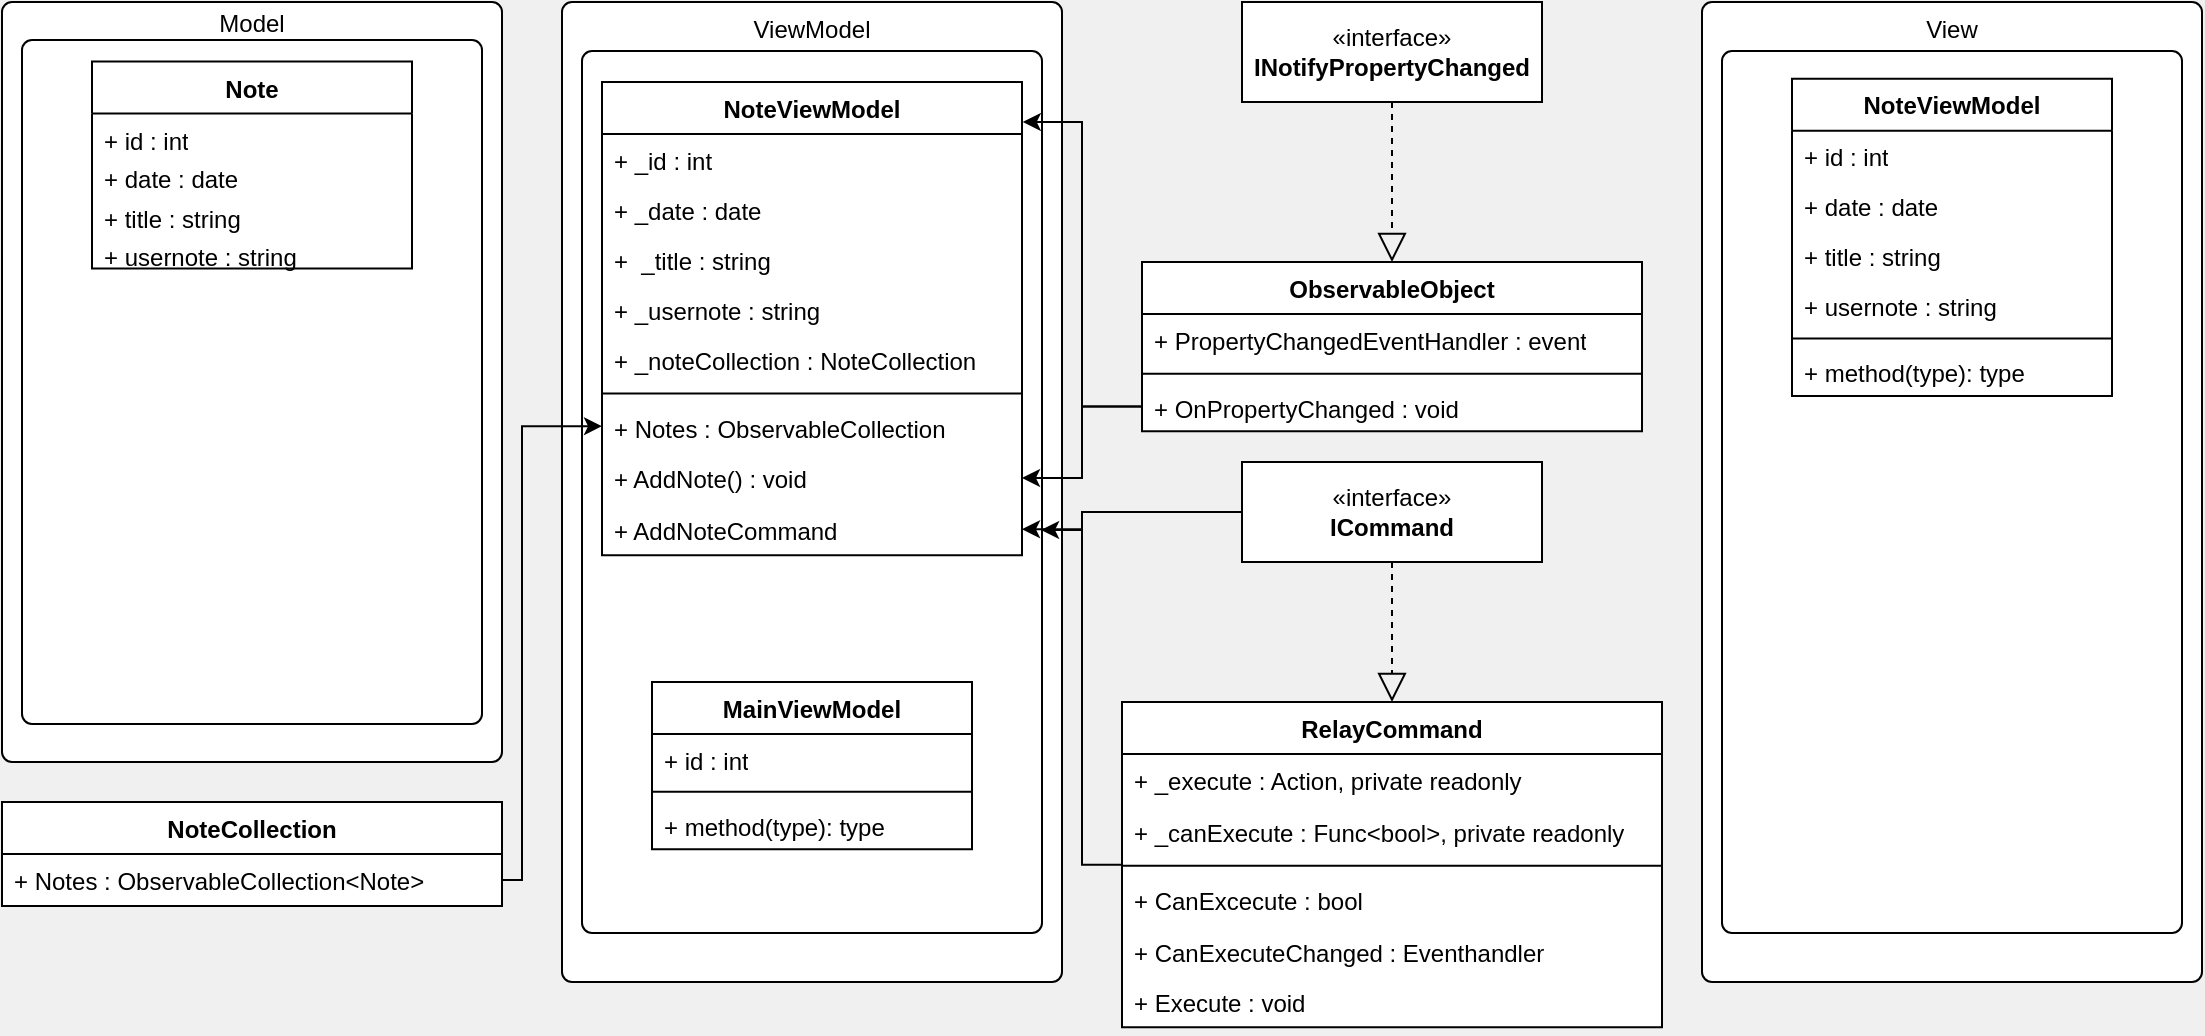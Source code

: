 <mxfile version="26.0.9">
  <diagram name="Seite-1" id="2K744khJnqIdj-mJZ_V_">
    <mxGraphModel dx="1434" dy="836" grid="1" gridSize="10" guides="1" tooltips="1" connect="1" arrows="1" fold="1" page="1" pageScale="1" pageWidth="1169" pageHeight="827" background="light-dark(#f0f0f0, #121212)" math="0" shadow="0">
      <root>
        <mxCell id="0" />
        <mxCell id="1" parent="0" />
        <mxCell id="NKt_yzbQWCPBBMOl1n2d-8" value="" style="rounded=1;absoluteArcSize=1;html=1;arcSize=10;labelBackgroundColor=none;" parent="1" vertex="1">
          <mxGeometry x="40" y="40" width="250" height="380" as="geometry" />
        </mxCell>
        <mxCell id="NKt_yzbQWCPBBMOl1n2d-9" value="Model" style="html=1;shape=mxgraph.er.anchor;whiteSpace=wrap;labelBackgroundColor=none;" parent="NKt_yzbQWCPBBMOl1n2d-8" vertex="1">
          <mxGeometry x="95" y="-0.003" width="60" height="22.353" as="geometry" />
        </mxCell>
        <mxCell id="NKt_yzbQWCPBBMOl1n2d-10" value="" style="rounded=1;absoluteArcSize=1;html=1;arcSize=10;whiteSpace=wrap;points=[];labelBackgroundColor=none;" parent="NKt_yzbQWCPBBMOl1n2d-8" vertex="1">
          <mxGeometry x="10" y="19.0" width="230" height="342.0" as="geometry" />
        </mxCell>
        <mxCell id="NKt_yzbQWCPBBMOl1n2d-1" value="Note" style="swimlane;fontStyle=1;align=center;verticalAlign=top;childLayout=stackLayout;horizontal=1;startSize=26;horizontalStack=0;resizeParent=1;resizeParentMax=0;resizeLast=0;collapsible=1;marginBottom=0;whiteSpace=wrap;html=1;shadow=0;labelBackgroundColor=none;swimlaneFillColor=default;" parent="NKt_yzbQWCPBBMOl1n2d-8" vertex="1">
          <mxGeometry x="45" y="29.804" width="160" height="103.49" as="geometry" />
        </mxCell>
        <mxCell id="NKt_yzbQWCPBBMOl1n2d-6" value="+ id : int" style="text;strokeColor=none;fillColor=none;align=left;verticalAlign=top;spacingLeft=4;spacingRight=4;overflow=hidden;rotatable=0;points=[[0,0.5],[1,0.5]];portConstraint=eastwest;whiteSpace=wrap;html=1;labelBackgroundColor=none;" parent="NKt_yzbQWCPBBMOl1n2d-1" vertex="1">
          <mxGeometry y="26" width="160" height="19.373" as="geometry" />
        </mxCell>
        <mxCell id="NKt_yzbQWCPBBMOl1n2d-7" value="+ date : date" style="text;strokeColor=none;fillColor=none;align=left;verticalAlign=top;spacingLeft=4;spacingRight=4;overflow=hidden;rotatable=0;points=[[0,0.5],[1,0.5]];portConstraint=eastwest;whiteSpace=wrap;html=1;labelBackgroundColor=none;" parent="NKt_yzbQWCPBBMOl1n2d-1" vertex="1">
          <mxGeometry y="45.373" width="160" height="19.373" as="geometry" />
        </mxCell>
        <mxCell id="NKt_yzbQWCPBBMOl1n2d-5" value="+ title : string" style="text;strokeColor=none;fillColor=none;align=left;verticalAlign=top;spacingLeft=4;spacingRight=4;overflow=hidden;rotatable=0;points=[[0,0.5],[1,0.5]];portConstraint=eastwest;whiteSpace=wrap;html=1;labelBackgroundColor=none;" parent="NKt_yzbQWCPBBMOl1n2d-1" vertex="1">
          <mxGeometry y="64.745" width="160" height="19.373" as="geometry" />
        </mxCell>
        <mxCell id="NKt_yzbQWCPBBMOl1n2d-2" value="+ usernote : string" style="text;strokeColor=none;fillColor=none;align=left;verticalAlign=top;spacingLeft=4;spacingRight=4;overflow=hidden;rotatable=0;points=[[0,0.5],[1,0.5]];portConstraint=eastwest;whiteSpace=wrap;html=1;labelBackgroundColor=none;" parent="NKt_yzbQWCPBBMOl1n2d-1" vertex="1">
          <mxGeometry y="84.118" width="160" height="19.373" as="geometry" />
        </mxCell>
        <mxCell id="NKt_yzbQWCPBBMOl1n2d-14" value="" style="rounded=1;absoluteArcSize=1;html=1;arcSize=10;labelBackgroundColor=none;" parent="1" vertex="1">
          <mxGeometry x="320" y="40" width="250" height="490" as="geometry" />
        </mxCell>
        <mxCell id="NKt_yzbQWCPBBMOl1n2d-15" value="ViewModel" style="html=1;shape=mxgraph.er.anchor;whiteSpace=wrap;labelBackgroundColor=none;" parent="NKt_yzbQWCPBBMOl1n2d-14" vertex="1">
          <mxGeometry x="95" y="-0.004" width="60" height="28.824" as="geometry" />
        </mxCell>
        <mxCell id="NKt_yzbQWCPBBMOl1n2d-16" value="" style="rounded=1;absoluteArcSize=1;html=1;arcSize=10;whiteSpace=wrap;points=[];labelBackgroundColor=none;" parent="NKt_yzbQWCPBBMOl1n2d-14" vertex="1">
          <mxGeometry x="10" y="24.5" width="230" height="441" as="geometry" />
        </mxCell>
        <mxCell id="NKt_yzbQWCPBBMOl1n2d-17" value="NoteViewModel" style="swimlane;fontStyle=1;align=center;verticalAlign=top;childLayout=stackLayout;horizontal=1;startSize=26;horizontalStack=0;resizeParent=1;resizeParentMax=0;resizeLast=0;collapsible=1;marginBottom=0;whiteSpace=wrap;html=1;shadow=0;labelBackgroundColor=none;swimlaneFillColor=default;" parent="NKt_yzbQWCPBBMOl1n2d-14" vertex="1">
          <mxGeometry x="20" y="40" width="210" height="236.588" as="geometry" />
        </mxCell>
        <mxCell id="NKt_yzbQWCPBBMOl1n2d-18" value="+ _id : int" style="text;strokeColor=none;fillColor=none;align=left;verticalAlign=top;spacingLeft=4;spacingRight=4;overflow=hidden;rotatable=0;points=[[0,0.5],[1,0.5]];portConstraint=eastwest;whiteSpace=wrap;html=1;labelBackgroundColor=none;" parent="NKt_yzbQWCPBBMOl1n2d-17" vertex="1">
          <mxGeometry y="26" width="210" height="24.98" as="geometry" />
        </mxCell>
        <mxCell id="NKt_yzbQWCPBBMOl1n2d-19" value="+ _date : date" style="text;strokeColor=none;fillColor=none;align=left;verticalAlign=top;spacingLeft=4;spacingRight=4;overflow=hidden;rotatable=0;points=[[0,0.5],[1,0.5]];portConstraint=eastwest;whiteSpace=wrap;html=1;labelBackgroundColor=none;" parent="NKt_yzbQWCPBBMOl1n2d-17" vertex="1">
          <mxGeometry y="50.98" width="210" height="24.98" as="geometry" />
        </mxCell>
        <mxCell id="NKt_yzbQWCPBBMOl1n2d-20" value="+&amp;nbsp; _title : string" style="text;strokeColor=none;fillColor=none;align=left;verticalAlign=top;spacingLeft=4;spacingRight=4;overflow=hidden;rotatable=0;points=[[0,0.5],[1,0.5]];portConstraint=eastwest;whiteSpace=wrap;html=1;labelBackgroundColor=none;" parent="NKt_yzbQWCPBBMOl1n2d-17" vertex="1">
          <mxGeometry y="75.961" width="210" height="24.98" as="geometry" />
        </mxCell>
        <mxCell id="NKt_yzbQWCPBBMOl1n2d-21" value="+ _usernote : string" style="text;strokeColor=none;fillColor=none;align=left;verticalAlign=top;spacingLeft=4;spacingRight=4;overflow=hidden;rotatable=0;points=[[0,0.5],[1,0.5]];portConstraint=eastwest;whiteSpace=wrap;html=1;labelBackgroundColor=none;" parent="NKt_yzbQWCPBBMOl1n2d-17" vertex="1">
          <mxGeometry y="100.941" width="210" height="24.98" as="geometry" />
        </mxCell>
        <mxCell id="NKt_yzbQWCPBBMOl1n2d-81" value="+ _noteCollection : NoteCollection" style="text;strokeColor=none;fillColor=none;align=left;verticalAlign=top;spacingLeft=4;spacingRight=4;overflow=hidden;rotatable=0;points=[[0,0.5],[1,0.5]];portConstraint=eastwest;whiteSpace=wrap;html=1;" parent="NKt_yzbQWCPBBMOl1n2d-17" vertex="1">
          <mxGeometry y="125.922" width="210" height="26" as="geometry" />
        </mxCell>
        <mxCell id="NKt_yzbQWCPBBMOl1n2d-22" value="" style="line;strokeWidth=1;fillColor=none;align=left;verticalAlign=middle;spacingTop=-1;spacingLeft=3;spacingRight=3;rotatable=0;labelPosition=right;points=[];portConstraint=eastwest;labelBackgroundColor=none;" parent="NKt_yzbQWCPBBMOl1n2d-17" vertex="1">
          <mxGeometry y="151.922" width="210" height="7.686" as="geometry" />
        </mxCell>
        <mxCell id="NKt_yzbQWCPBBMOl1n2d-23" value="+ Notes : ObservableCollection" style="text;strokeColor=none;fillColor=none;align=left;verticalAlign=top;spacingLeft=4;spacingRight=4;overflow=hidden;rotatable=0;points=[[0,0.5],[1,0.5]];portConstraint=eastwest;whiteSpace=wrap;html=1;labelBackgroundColor=none;" parent="NKt_yzbQWCPBBMOl1n2d-17" vertex="1">
          <mxGeometry y="159.608" width="210" height="24.98" as="geometry" />
        </mxCell>
        <mxCell id="NKt_yzbQWCPBBMOl1n2d-77" value="+ AddNote() : void" style="text;strokeColor=none;fillColor=none;align=left;verticalAlign=top;spacingLeft=4;spacingRight=4;overflow=hidden;rotatable=0;points=[[0,0.5],[1,0.5]];portConstraint=eastwest;whiteSpace=wrap;html=1;" parent="NKt_yzbQWCPBBMOl1n2d-17" vertex="1">
          <mxGeometry y="184.588" width="210" height="26" as="geometry" />
        </mxCell>
        <mxCell id="NKt_yzbQWCPBBMOl1n2d-79" value="+ AddNoteCommand" style="text;strokeColor=none;fillColor=none;align=left;verticalAlign=top;spacingLeft=4;spacingRight=4;overflow=hidden;rotatable=0;points=[[0,0.5],[1,0.5]];portConstraint=eastwest;whiteSpace=wrap;html=1;" parent="NKt_yzbQWCPBBMOl1n2d-17" vertex="1">
          <mxGeometry y="210.588" width="210" height="26" as="geometry" />
        </mxCell>
        <mxCell id="NKt_yzbQWCPBBMOl1n2d-64" value="MainViewModel" style="swimlane;fontStyle=1;align=center;verticalAlign=top;childLayout=stackLayout;horizontal=1;startSize=26;horizontalStack=0;resizeParent=1;resizeParentMax=0;resizeLast=0;collapsible=1;marginBottom=0;whiteSpace=wrap;html=1;shadow=0;labelBackgroundColor=none;swimlaneFillColor=default;" parent="NKt_yzbQWCPBBMOl1n2d-14" vertex="1">
          <mxGeometry x="45" y="340.001" width="160" height="83.647" as="geometry" />
        </mxCell>
        <mxCell id="NKt_yzbQWCPBBMOl1n2d-65" value="+ id : int" style="text;strokeColor=none;fillColor=none;align=left;verticalAlign=top;spacingLeft=4;spacingRight=4;overflow=hidden;rotatable=0;points=[[0,0.5],[1,0.5]];portConstraint=eastwest;whiteSpace=wrap;html=1;labelBackgroundColor=none;" parent="NKt_yzbQWCPBBMOl1n2d-64" vertex="1">
          <mxGeometry y="26" width="160" height="24.98" as="geometry" />
        </mxCell>
        <mxCell id="NKt_yzbQWCPBBMOl1n2d-69" value="" style="line;strokeWidth=1;fillColor=none;align=left;verticalAlign=middle;spacingTop=-1;spacingLeft=3;spacingRight=3;rotatable=0;labelPosition=right;points=[];portConstraint=eastwest;labelBackgroundColor=none;" parent="NKt_yzbQWCPBBMOl1n2d-64" vertex="1">
          <mxGeometry y="50.98" width="160" height="7.686" as="geometry" />
        </mxCell>
        <mxCell id="NKt_yzbQWCPBBMOl1n2d-70" value="+ method(type): type" style="text;strokeColor=none;fillColor=none;align=left;verticalAlign=top;spacingLeft=4;spacingRight=4;overflow=hidden;rotatable=0;points=[[0,0.5],[1,0.5]];portConstraint=eastwest;whiteSpace=wrap;html=1;labelBackgroundColor=none;" parent="NKt_yzbQWCPBBMOl1n2d-64" vertex="1">
          <mxGeometry y="58.667" width="160" height="24.98" as="geometry" />
        </mxCell>
        <mxCell id="NKt_yzbQWCPBBMOl1n2d-24" value="" style="rounded=1;absoluteArcSize=1;html=1;arcSize=10;labelBackgroundColor=none;" parent="1" vertex="1">
          <mxGeometry x="890" y="40" width="250" height="490" as="geometry" />
        </mxCell>
        <mxCell id="NKt_yzbQWCPBBMOl1n2d-25" value="View" style="html=1;shape=mxgraph.er.anchor;whiteSpace=wrap;labelBackgroundColor=none;" parent="NKt_yzbQWCPBBMOl1n2d-24" vertex="1">
          <mxGeometry x="95" y="-0.004" width="60" height="28.824" as="geometry" />
        </mxCell>
        <mxCell id="NKt_yzbQWCPBBMOl1n2d-26" value="" style="rounded=1;absoluteArcSize=1;html=1;arcSize=10;whiteSpace=wrap;points=[];labelBackgroundColor=none;" parent="NKt_yzbQWCPBBMOl1n2d-24" vertex="1">
          <mxGeometry x="10" y="24.5" width="230" height="441" as="geometry" />
        </mxCell>
        <mxCell id="NKt_yzbQWCPBBMOl1n2d-27" value="NoteViewModel" style="swimlane;fontStyle=1;align=center;verticalAlign=top;childLayout=stackLayout;horizontal=1;startSize=26;horizontalStack=0;resizeParent=1;resizeParentMax=0;resizeLast=0;collapsible=1;marginBottom=0;whiteSpace=wrap;html=1;shadow=0;labelBackgroundColor=none;swimlaneFillColor=default;" parent="NKt_yzbQWCPBBMOl1n2d-24" vertex="1">
          <mxGeometry x="45" y="38.431" width="160" height="158.588" as="geometry" />
        </mxCell>
        <mxCell id="NKt_yzbQWCPBBMOl1n2d-28" value="+ id : int" style="text;strokeColor=none;fillColor=none;align=left;verticalAlign=top;spacingLeft=4;spacingRight=4;overflow=hidden;rotatable=0;points=[[0,0.5],[1,0.5]];portConstraint=eastwest;whiteSpace=wrap;html=1;labelBackgroundColor=none;" parent="NKt_yzbQWCPBBMOl1n2d-27" vertex="1">
          <mxGeometry y="26" width="160" height="24.98" as="geometry" />
        </mxCell>
        <mxCell id="NKt_yzbQWCPBBMOl1n2d-29" value="+ date : date" style="text;strokeColor=none;fillColor=none;align=left;verticalAlign=top;spacingLeft=4;spacingRight=4;overflow=hidden;rotatable=0;points=[[0,0.5],[1,0.5]];portConstraint=eastwest;whiteSpace=wrap;html=1;labelBackgroundColor=none;" parent="NKt_yzbQWCPBBMOl1n2d-27" vertex="1">
          <mxGeometry y="50.98" width="160" height="24.98" as="geometry" />
        </mxCell>
        <mxCell id="NKt_yzbQWCPBBMOl1n2d-30" value="+ title : string" style="text;strokeColor=none;fillColor=none;align=left;verticalAlign=top;spacingLeft=4;spacingRight=4;overflow=hidden;rotatable=0;points=[[0,0.5],[1,0.5]];portConstraint=eastwest;whiteSpace=wrap;html=1;labelBackgroundColor=none;" parent="NKt_yzbQWCPBBMOl1n2d-27" vertex="1">
          <mxGeometry y="75.961" width="160" height="24.98" as="geometry" />
        </mxCell>
        <mxCell id="NKt_yzbQWCPBBMOl1n2d-31" value="+ usernote : string" style="text;strokeColor=none;fillColor=none;align=left;verticalAlign=top;spacingLeft=4;spacingRight=4;overflow=hidden;rotatable=0;points=[[0,0.5],[1,0.5]];portConstraint=eastwest;whiteSpace=wrap;html=1;labelBackgroundColor=none;" parent="NKt_yzbQWCPBBMOl1n2d-27" vertex="1">
          <mxGeometry y="100.941" width="160" height="24.98" as="geometry" />
        </mxCell>
        <mxCell id="NKt_yzbQWCPBBMOl1n2d-32" value="" style="line;strokeWidth=1;fillColor=none;align=left;verticalAlign=middle;spacingTop=-1;spacingLeft=3;spacingRight=3;rotatable=0;labelPosition=right;points=[];portConstraint=eastwest;labelBackgroundColor=none;" parent="NKt_yzbQWCPBBMOl1n2d-27" vertex="1">
          <mxGeometry y="125.922" width="160" height="7.686" as="geometry" />
        </mxCell>
        <mxCell id="NKt_yzbQWCPBBMOl1n2d-33" value="+ method(type): type" style="text;strokeColor=none;fillColor=none;align=left;verticalAlign=top;spacingLeft=4;spacingRight=4;overflow=hidden;rotatable=0;points=[[0,0.5],[1,0.5]];portConstraint=eastwest;whiteSpace=wrap;html=1;labelBackgroundColor=none;" parent="NKt_yzbQWCPBBMOl1n2d-27" vertex="1">
          <mxGeometry y="133.608" width="160" height="24.98" as="geometry" />
        </mxCell>
        <mxCell id="NKt_yzbQWCPBBMOl1n2d-34" value="«interface»&lt;br&gt;&lt;div&gt;&lt;b&gt;INotifyPropertyChanged&lt;/b&gt;&lt;/div&gt;" style="html=1;whiteSpace=wrap;labelBackgroundColor=none;" parent="1" vertex="1">
          <mxGeometry x="660" y="40" width="150" height="50" as="geometry" />
        </mxCell>
        <mxCell id="NKt_yzbQWCPBBMOl1n2d-40" value="ObservableObject" style="swimlane;fontStyle=1;align=center;verticalAlign=top;childLayout=stackLayout;horizontal=1;startSize=26;horizontalStack=0;resizeParent=1;resizeParentMax=0;resizeLast=0;collapsible=1;marginBottom=0;whiteSpace=wrap;html=1;shadow=0;labelBackgroundColor=none;swimlaneFillColor=default;" parent="1" vertex="1">
          <mxGeometry x="610" y="170" width="250" height="84.667" as="geometry" />
        </mxCell>
        <mxCell id="NKt_yzbQWCPBBMOl1n2d-47" value="+ PropertyChangedEventHandler : event" style="text;strokeColor=none;fillColor=none;align=left;verticalAlign=top;spacingLeft=4;spacingRight=4;overflow=hidden;rotatable=0;points=[[0,0.5],[1,0.5]];portConstraint=eastwest;whiteSpace=wrap;html=1;labelBackgroundColor=none;" parent="NKt_yzbQWCPBBMOl1n2d-40" vertex="1">
          <mxGeometry y="26" width="250" height="26" as="geometry" />
        </mxCell>
        <mxCell id="NKt_yzbQWCPBBMOl1n2d-45" value="" style="line;strokeWidth=1;fillColor=none;align=left;verticalAlign=middle;spacingTop=-1;spacingLeft=3;spacingRight=3;rotatable=0;labelPosition=right;points=[];portConstraint=eastwest;labelBackgroundColor=none;" parent="NKt_yzbQWCPBBMOl1n2d-40" vertex="1">
          <mxGeometry y="52" width="250" height="7.686" as="geometry" />
        </mxCell>
        <mxCell id="NKt_yzbQWCPBBMOl1n2d-46" value="+ OnPropertyChanged : void" style="text;strokeColor=none;fillColor=none;align=left;verticalAlign=top;spacingLeft=4;spacingRight=4;overflow=hidden;rotatable=0;points=[[0,0.5],[1,0.5]];portConstraint=eastwest;whiteSpace=wrap;html=1;labelBackgroundColor=none;" parent="NKt_yzbQWCPBBMOl1n2d-40" vertex="1">
          <mxGeometry y="59.686" width="250" height="24.98" as="geometry" />
        </mxCell>
        <mxCell id="NKt_yzbQWCPBBMOl1n2d-49" value="" style="endArrow=block;dashed=1;endFill=0;endSize=12;html=1;rounded=0;fontColor=default;exitX=0.5;exitY=1;exitDx=0;exitDy=0;labelBackgroundColor=none;" parent="1" source="NKt_yzbQWCPBBMOl1n2d-34" target="NKt_yzbQWCPBBMOl1n2d-40" edge="1">
          <mxGeometry width="160" relative="1" as="geometry">
            <mxPoint x="720" y="100" as="sourcePoint" />
            <mxPoint x="600" y="440" as="targetPoint" />
          </mxGeometry>
        </mxCell>
        <mxCell id="NKt_yzbQWCPBBMOl1n2d-80" style="edgeStyle=orthogonalEdgeStyle;rounded=0;orthogonalLoop=1;jettySize=auto;html=1;entryX=1;entryY=0.5;entryDx=0;entryDy=0;" parent="1" source="NKt_yzbQWCPBBMOl1n2d-51" target="NKt_yzbQWCPBBMOl1n2d-79" edge="1">
          <mxGeometry relative="1" as="geometry">
            <Array as="points">
              <mxPoint x="580" y="295" />
              <mxPoint x="580" y="304" />
            </Array>
          </mxGeometry>
        </mxCell>
        <mxCell id="NKt_yzbQWCPBBMOl1n2d-51" value="«interface»&lt;br&gt;&lt;div&gt;&lt;b&gt;ICommand&lt;/b&gt;&lt;/div&gt;" style="html=1;whiteSpace=wrap;labelBackgroundColor=none;" parent="1" vertex="1">
          <mxGeometry x="660" y="270" width="150" height="50" as="geometry" />
        </mxCell>
        <mxCell id="NKt_yzbQWCPBBMOl1n2d-84" style="edgeStyle=orthogonalEdgeStyle;rounded=0;orthogonalLoop=1;jettySize=auto;html=1;entryX=0.998;entryY=0.543;entryDx=0;entryDy=0;entryPerimeter=0;" parent="1" source="NKt_yzbQWCPBBMOl1n2d-52" target="NKt_yzbQWCPBBMOl1n2d-16" edge="1">
          <mxGeometry relative="1" as="geometry">
            <Array as="points">
              <mxPoint x="580" y="471" />
              <mxPoint x="580" y="304" />
            </Array>
          </mxGeometry>
        </mxCell>
        <mxCell id="NKt_yzbQWCPBBMOl1n2d-52" value="RelayCommand" style="swimlane;fontStyle=1;align=center;verticalAlign=top;childLayout=stackLayout;horizontal=1;startSize=26;horizontalStack=0;resizeParent=1;resizeParentMax=0;resizeLast=0;collapsible=1;marginBottom=0;whiteSpace=wrap;html=1;shadow=0;labelBackgroundColor=none;swimlaneFillColor=default;" parent="1" vertex="1">
          <mxGeometry x="600" y="390" width="270" height="162.667" as="geometry" />
        </mxCell>
        <mxCell id="NKt_yzbQWCPBBMOl1n2d-53" value="+ _execute : Action, private readonly" style="text;strokeColor=none;fillColor=none;align=left;verticalAlign=top;spacingLeft=4;spacingRight=4;overflow=hidden;rotatable=0;points=[[0,0.5],[1,0.5]];portConstraint=eastwest;whiteSpace=wrap;html=1;labelBackgroundColor=none;" parent="NKt_yzbQWCPBBMOl1n2d-52" vertex="1">
          <mxGeometry y="26" width="270" height="26" as="geometry" />
        </mxCell>
        <mxCell id="NKt_yzbQWCPBBMOl1n2d-57" value="+ _canExecute : Func&amp;lt;bool&amp;gt;, private readonly" style="text;strokeColor=none;fillColor=none;align=left;verticalAlign=top;spacingLeft=4;spacingRight=4;overflow=hidden;rotatable=0;points=[[0,0.5],[1,0.5]];portConstraint=eastwest;whiteSpace=wrap;html=1;labelBackgroundColor=none;" parent="NKt_yzbQWCPBBMOl1n2d-52" vertex="1">
          <mxGeometry y="52" width="270" height="26" as="geometry" />
        </mxCell>
        <mxCell id="NKt_yzbQWCPBBMOl1n2d-54" value="" style="line;strokeWidth=1;fillColor=none;align=left;verticalAlign=middle;spacingTop=-1;spacingLeft=3;spacingRight=3;rotatable=0;labelPosition=right;points=[];portConstraint=eastwest;labelBackgroundColor=none;" parent="NKt_yzbQWCPBBMOl1n2d-52" vertex="1">
          <mxGeometry y="78" width="270" height="7.686" as="geometry" />
        </mxCell>
        <mxCell id="NKt_yzbQWCPBBMOl1n2d-58" value="+ CanExcecute : bool" style="text;strokeColor=none;fillColor=none;align=left;verticalAlign=top;spacingLeft=4;spacingRight=4;overflow=hidden;rotatable=0;points=[[0,0.5],[1,0.5]];portConstraint=eastwest;whiteSpace=wrap;html=1;labelBackgroundColor=none;" parent="NKt_yzbQWCPBBMOl1n2d-52" vertex="1">
          <mxGeometry y="85.686" width="270" height="26" as="geometry" />
        </mxCell>
        <mxCell id="NKt_yzbQWCPBBMOl1n2d-55" value="+ CanExecuteChanged : Eventhandler" style="text;strokeColor=none;fillColor=none;align=left;verticalAlign=top;spacingLeft=4;spacingRight=4;overflow=hidden;rotatable=0;points=[[0,0.5],[1,0.5]];portConstraint=eastwest;whiteSpace=wrap;html=1;labelBackgroundColor=none;" parent="NKt_yzbQWCPBBMOl1n2d-52" vertex="1">
          <mxGeometry y="111.686" width="270" height="24.98" as="geometry" />
        </mxCell>
        <mxCell id="NKt_yzbQWCPBBMOl1n2d-59" value="+ Execute : void" style="text;strokeColor=none;fillColor=none;align=left;verticalAlign=top;spacingLeft=4;spacingRight=4;overflow=hidden;rotatable=0;points=[[0,0.5],[1,0.5]];portConstraint=eastwest;whiteSpace=wrap;html=1;labelBackgroundColor=none;" parent="NKt_yzbQWCPBBMOl1n2d-52" vertex="1">
          <mxGeometry y="136.667" width="270" height="26" as="geometry" />
        </mxCell>
        <mxCell id="NKt_yzbQWCPBBMOl1n2d-56" value="" style="endArrow=block;dashed=1;endFill=0;endSize=12;html=1;rounded=0;fontColor=default;exitX=0.5;exitY=1;exitDx=0;exitDy=0;labelBackgroundColor=none;" parent="1" source="NKt_yzbQWCPBBMOl1n2d-51" target="NKt_yzbQWCPBBMOl1n2d-52" edge="1">
          <mxGeometry width="160" relative="1" as="geometry">
            <mxPoint x="720" y="333.5" as="sourcePoint" />
            <mxPoint x="720" y="413.5" as="targetPoint" />
          </mxGeometry>
        </mxCell>
        <mxCell id="NKt_yzbQWCPBBMOl1n2d-71" value="NoteCollection" style="swimlane;fontStyle=1;align=center;verticalAlign=top;childLayout=stackLayout;horizontal=1;startSize=26;horizontalStack=0;resizeParent=1;resizeParentMax=0;resizeLast=0;collapsible=1;marginBottom=0;whiteSpace=wrap;html=1;shadow=0;labelBackgroundColor=none;swimlaneFillColor=default;" parent="1" vertex="1">
          <mxGeometry x="40" y="440" width="250" height="52" as="geometry" />
        </mxCell>
        <mxCell id="NKt_yzbQWCPBBMOl1n2d-72" value="+ Notes : ObservableCollection&amp;lt;Note&amp;gt;" style="text;strokeColor=none;fillColor=none;align=left;verticalAlign=top;spacingLeft=4;spacingRight=4;overflow=hidden;rotatable=0;points=[[0,0.5],[1,0.5]];portConstraint=eastwest;whiteSpace=wrap;html=1;labelBackgroundColor=none;" parent="NKt_yzbQWCPBBMOl1n2d-71" vertex="1">
          <mxGeometry y="26" width="250" height="26" as="geometry" />
        </mxCell>
        <mxCell id="NKt_yzbQWCPBBMOl1n2d-75" style="edgeStyle=orthogonalEdgeStyle;rounded=0;orthogonalLoop=1;jettySize=auto;html=1;entryX=1.002;entryY=0.084;entryDx=0;entryDy=0;entryPerimeter=0;fontColor=default;labelBackgroundColor=none;" parent="1" source="NKt_yzbQWCPBBMOl1n2d-46" target="NKt_yzbQWCPBBMOl1n2d-17" edge="1">
          <mxGeometry relative="1" as="geometry">
            <Array as="points">
              <mxPoint x="580" y="242" />
              <mxPoint x="580" y="100" />
              <mxPoint x="550" y="100" />
            </Array>
          </mxGeometry>
        </mxCell>
        <mxCell id="NKt_yzbQWCPBBMOl1n2d-76" style="edgeStyle=orthogonalEdgeStyle;rounded=0;orthogonalLoop=1;jettySize=auto;html=1;entryX=0;entryY=0.5;entryDx=0;entryDy=0;" parent="1" source="NKt_yzbQWCPBBMOl1n2d-72" target="NKt_yzbQWCPBBMOl1n2d-23" edge="1">
          <mxGeometry relative="1" as="geometry">
            <Array as="points">
              <mxPoint x="300" y="479" />
              <mxPoint x="300" y="252" />
            </Array>
          </mxGeometry>
        </mxCell>
        <mxCell id="NKt_yzbQWCPBBMOl1n2d-78" style="edgeStyle=orthogonalEdgeStyle;rounded=0;orthogonalLoop=1;jettySize=auto;html=1;entryX=1;entryY=0.5;entryDx=0;entryDy=0;" parent="1" source="NKt_yzbQWCPBBMOl1n2d-46" target="NKt_yzbQWCPBBMOl1n2d-77" edge="1">
          <mxGeometry relative="1" as="geometry">
            <Array as="points">
              <mxPoint x="580" y="242" />
              <mxPoint x="580" y="278" />
              <mxPoint x="550" y="278" />
            </Array>
          </mxGeometry>
        </mxCell>
      </root>
    </mxGraphModel>
  </diagram>
</mxfile>
